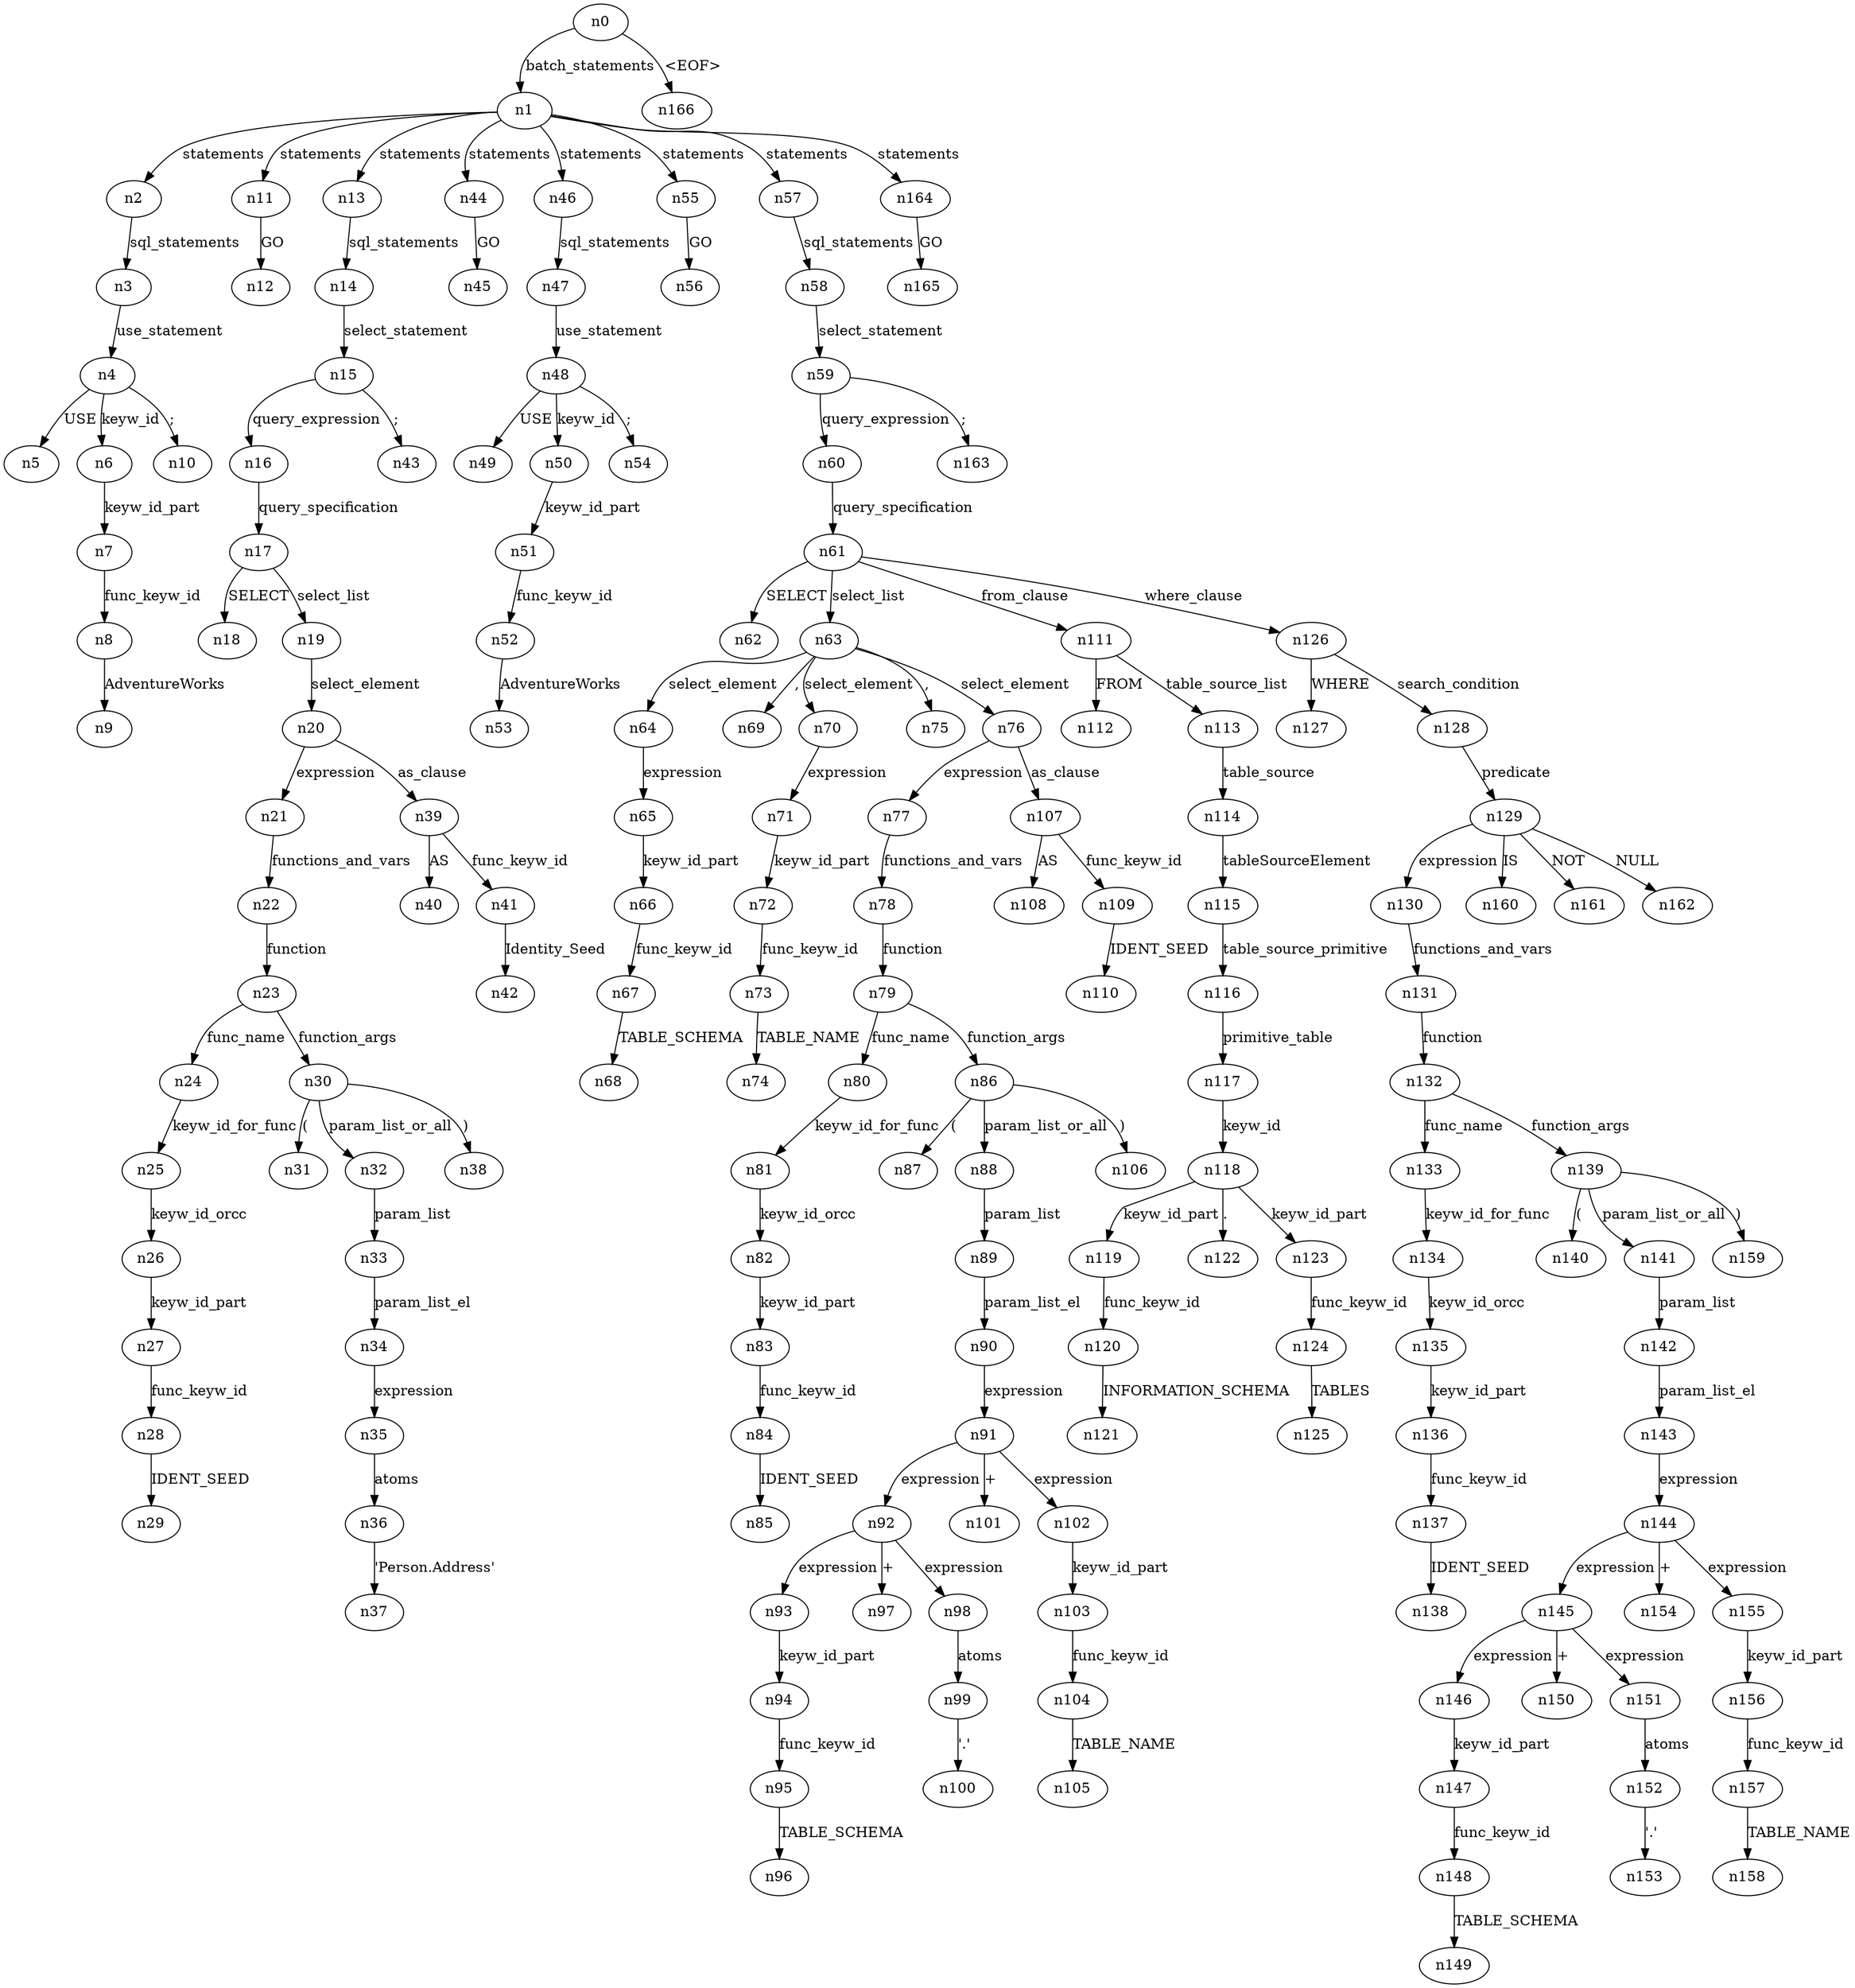 digraph ParseTree {
  n0 -> n1 [label="batch_statements"];
  n1 -> n2 [label="statements"];
  n2 -> n3 [label="sql_statements"];
  n3 -> n4 [label="use_statement"];
  n4 -> n5 [label="USE"];
  n4 -> n6 [label="keyw_id"];
  n6 -> n7 [label="keyw_id_part"];
  n7 -> n8 [label="func_keyw_id"];
  n8 -> n9 [label="AdventureWorks"];
  n4 -> n10 [label=";"];
  n1 -> n11 [label="statements"];
  n11 -> n12 [label="GO"];
  n1 -> n13 [label="statements"];
  n13 -> n14 [label="sql_statements"];
  n14 -> n15 [label="select_statement"];
  n15 -> n16 [label="query_expression"];
  n16 -> n17 [label="query_specification"];
  n17 -> n18 [label="SELECT"];
  n17 -> n19 [label="select_list"];
  n19 -> n20 [label="select_element"];
  n20 -> n21 [label="expression"];
  n21 -> n22 [label="functions_and_vars"];
  n22 -> n23 [label="function"];
  n23 -> n24 [label="func_name"];
  n24 -> n25 [label="keyw_id_for_func"];
  n25 -> n26 [label="keyw_id_orcc"];
  n26 -> n27 [label="keyw_id_part"];
  n27 -> n28 [label="func_keyw_id"];
  n28 -> n29 [label="IDENT_SEED"];
  n23 -> n30 [label="function_args"];
  n30 -> n31 [label="("];
  n30 -> n32 [label="param_list_or_all"];
  n32 -> n33 [label="param_list"];
  n33 -> n34 [label="param_list_el"];
  n34 -> n35 [label="expression"];
  n35 -> n36 [label="atoms"];
  n36 -> n37 [label="'Person.Address'"];
  n30 -> n38 [label=")"];
  n20 -> n39 [label="as_clause"];
  n39 -> n40 [label="AS"];
  n39 -> n41 [label="func_keyw_id"];
  n41 -> n42 [label="Identity_Seed"];
  n15 -> n43 [label=";"];
  n1 -> n44 [label="statements"];
  n44 -> n45 [label="GO"];
  n1 -> n46 [label="statements"];
  n46 -> n47 [label="sql_statements"];
  n47 -> n48 [label="use_statement"];
  n48 -> n49 [label="USE"];
  n48 -> n50 [label="keyw_id"];
  n50 -> n51 [label="keyw_id_part"];
  n51 -> n52 [label="func_keyw_id"];
  n52 -> n53 [label="AdventureWorks"];
  n48 -> n54 [label=";"];
  n1 -> n55 [label="statements"];
  n55 -> n56 [label="GO"];
  n1 -> n57 [label="statements"];
  n57 -> n58 [label="sql_statements"];
  n58 -> n59 [label="select_statement"];
  n59 -> n60 [label="query_expression"];
  n60 -> n61 [label="query_specification"];
  n61 -> n62 [label="SELECT"];
  n61 -> n63 [label="select_list"];
  n63 -> n64 [label="select_element"];
  n64 -> n65 [label="expression"];
  n65 -> n66 [label="keyw_id_part"];
  n66 -> n67 [label="func_keyw_id"];
  n67 -> n68 [label="TABLE_SCHEMA"];
  n63 -> n69 [label=","];
  n63 -> n70 [label="select_element"];
  n70 -> n71 [label="expression"];
  n71 -> n72 [label="keyw_id_part"];
  n72 -> n73 [label="func_keyw_id"];
  n73 -> n74 [label="TABLE_NAME"];
  n63 -> n75 [label=","];
  n63 -> n76 [label="select_element"];
  n76 -> n77 [label="expression"];
  n77 -> n78 [label="functions_and_vars"];
  n78 -> n79 [label="function"];
  n79 -> n80 [label="func_name"];
  n80 -> n81 [label="keyw_id_for_func"];
  n81 -> n82 [label="keyw_id_orcc"];
  n82 -> n83 [label="keyw_id_part"];
  n83 -> n84 [label="func_keyw_id"];
  n84 -> n85 [label="IDENT_SEED"];
  n79 -> n86 [label="function_args"];
  n86 -> n87 [label="("];
  n86 -> n88 [label="param_list_or_all"];
  n88 -> n89 [label="param_list"];
  n89 -> n90 [label="param_list_el"];
  n90 -> n91 [label="expression"];
  n91 -> n92 [label="expression"];
  n92 -> n93 [label="expression"];
  n93 -> n94 [label="keyw_id_part"];
  n94 -> n95 [label="func_keyw_id"];
  n95 -> n96 [label="TABLE_SCHEMA"];
  n92 -> n97 [label="+"];
  n92 -> n98 [label="expression"];
  n98 -> n99 [label="atoms"];
  n99 -> n100 [label="'.'"];
  n91 -> n101 [label="+"];
  n91 -> n102 [label="expression"];
  n102 -> n103 [label="keyw_id_part"];
  n103 -> n104 [label="func_keyw_id"];
  n104 -> n105 [label="TABLE_NAME"];
  n86 -> n106 [label=")"];
  n76 -> n107 [label="as_clause"];
  n107 -> n108 [label="AS"];
  n107 -> n109 [label="func_keyw_id"];
  n109 -> n110 [label="IDENT_SEED"];
  n61 -> n111 [label="from_clause"];
  n111 -> n112 [label="FROM"];
  n111 -> n113 [label="table_source_list"];
  n113 -> n114 [label="table_source"];
  n114 -> n115 [label="tableSourceElement"];
  n115 -> n116 [label="table_source_primitive"];
  n116 -> n117 [label="primitive_table"];
  n117 -> n118 [label="keyw_id"];
  n118 -> n119 [label="keyw_id_part"];
  n119 -> n120 [label="func_keyw_id"];
  n120 -> n121 [label="INFORMATION_SCHEMA"];
  n118 -> n122 [label="."];
  n118 -> n123 [label="keyw_id_part"];
  n123 -> n124 [label="func_keyw_id"];
  n124 -> n125 [label="TABLES"];
  n61 -> n126 [label="where_clause"];
  n126 -> n127 [label="WHERE"];
  n126 -> n128 [label="search_condition"];
  n128 -> n129 [label="predicate"];
  n129 -> n130 [label="expression"];
  n130 -> n131 [label="functions_and_vars"];
  n131 -> n132 [label="function"];
  n132 -> n133 [label="func_name"];
  n133 -> n134 [label="keyw_id_for_func"];
  n134 -> n135 [label="keyw_id_orcc"];
  n135 -> n136 [label="keyw_id_part"];
  n136 -> n137 [label="func_keyw_id"];
  n137 -> n138 [label="IDENT_SEED"];
  n132 -> n139 [label="function_args"];
  n139 -> n140 [label="("];
  n139 -> n141 [label="param_list_or_all"];
  n141 -> n142 [label="param_list"];
  n142 -> n143 [label="param_list_el"];
  n143 -> n144 [label="expression"];
  n144 -> n145 [label="expression"];
  n145 -> n146 [label="expression"];
  n146 -> n147 [label="keyw_id_part"];
  n147 -> n148 [label="func_keyw_id"];
  n148 -> n149 [label="TABLE_SCHEMA"];
  n145 -> n150 [label="+"];
  n145 -> n151 [label="expression"];
  n151 -> n152 [label="atoms"];
  n152 -> n153 [label="'.'"];
  n144 -> n154 [label="+"];
  n144 -> n155 [label="expression"];
  n155 -> n156 [label="keyw_id_part"];
  n156 -> n157 [label="func_keyw_id"];
  n157 -> n158 [label="TABLE_NAME"];
  n139 -> n159 [label=")"];
  n129 -> n160 [label="IS"];
  n129 -> n161 [label="NOT"];
  n129 -> n162 [label="NULL"];
  n59 -> n163 [label=";"];
  n1 -> n164 [label="statements"];
  n164 -> n165 [label="GO"];
  n0 -> n166 [label="<EOF>"];
}